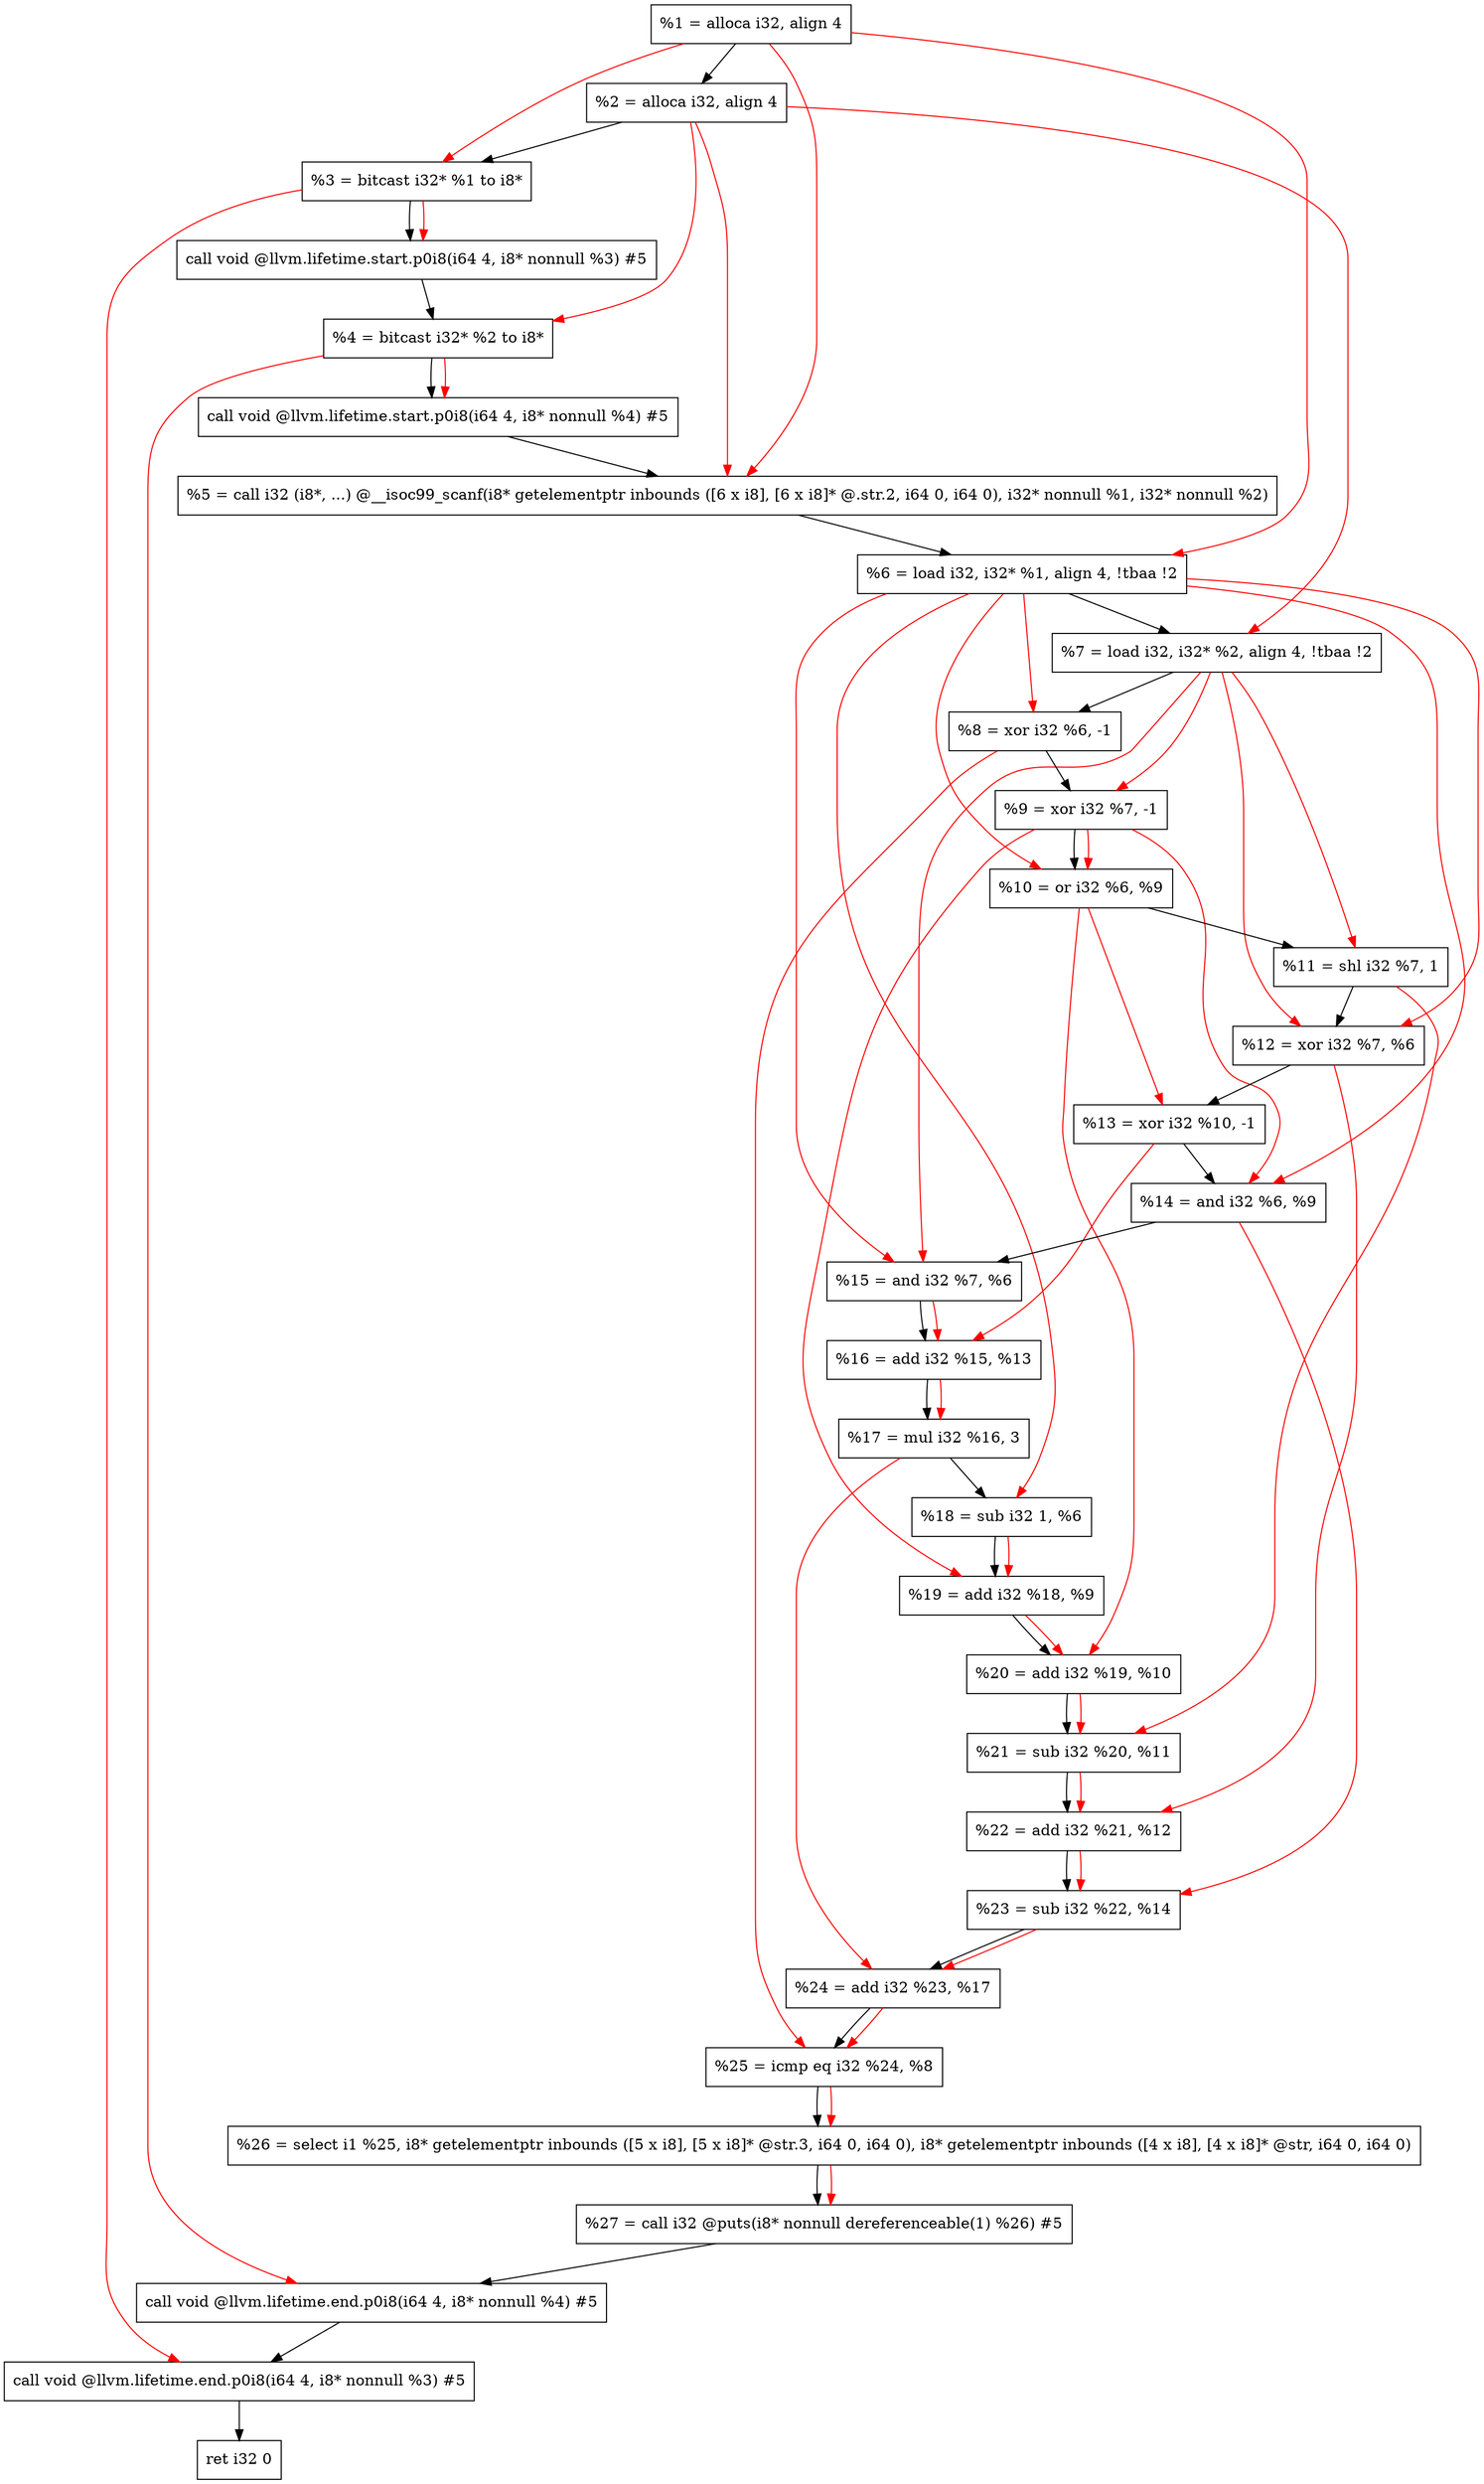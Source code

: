 digraph "DFG for'main' function" {
	Node0x10bf908[shape=record, label="  %1 = alloca i32, align 4"];
	Node0x10bf988[shape=record, label="  %2 = alloca i32, align 4"];
	Node0x10bfa18[shape=record, label="  %3 = bitcast i32* %1 to i8*"];
	Node0x10bfe78[shape=record, label="  call void @llvm.lifetime.start.p0i8(i64 4, i8* nonnull %3) #5"];
	Node0x10bff58[shape=record, label="  %4 = bitcast i32* %2 to i8*"];
	Node0x10c0078[shape=record, label="  call void @llvm.lifetime.start.p0i8(i64 4, i8* nonnull %4) #5"];
	Node0x10c02b0[shape=record, label="  %5 = call i32 (i8*, ...) @__isoc99_scanf(i8* getelementptr inbounds ([6 x i8], [6 x i8]* @.str.2, i64 0, i64 0), i32* nonnull %1, i32* nonnull %2)"];
	Node0x10c0368[shape=record, label="  %6 = load i32, i32* %1, align 4, !tbaa !2"];
	Node0x10c12d8[shape=record, label="  %7 = load i32, i32* %2, align 4, !tbaa !2"];
	Node0x10c1960[shape=record, label="  %8 = xor i32 %6, -1"];
	Node0x10c19d0[shape=record, label="  %9 = xor i32 %7, -1"];
	Node0x10c1a40[shape=record, label="  %10 = or i32 %6, %9"];
	Node0x10c1ab0[shape=record, label="  %11 = shl i32 %7, 1"];
	Node0x10c1b20[shape=record, label="  %12 = xor i32 %7, %6"];
	Node0x10c1b90[shape=record, label="  %13 = xor i32 %10, -1"];
	Node0x10c1c00[shape=record, label="  %14 = and i32 %6, %9"];
	Node0x10c1c70[shape=record, label="  %15 = and i32 %7, %6"];
	Node0x10c1ce0[shape=record, label="  %16 = add i32 %15, %13"];
	Node0x10c1d50[shape=record, label="  %17 = mul i32 %16, 3"];
	Node0x10c1dc0[shape=record, label="  %18 = sub i32 1, %6"];
	Node0x10c1e30[shape=record, label="  %19 = add i32 %18, %9"];
	Node0x10c1ea0[shape=record, label="  %20 = add i32 %19, %10"];
	Node0x10c1f10[shape=record, label="  %21 = sub i32 %20, %11"];
	Node0x10c1f80[shape=record, label="  %22 = add i32 %21, %12"];
	Node0x10c1ff0[shape=record, label="  %23 = sub i32 %22, %14"];
	Node0x10c2060[shape=record, label="  %24 = add i32 %23, %17"];
	Node0x10c20d0[shape=record, label="  %25 = icmp eq i32 %24, %8"];
	Node0x10609d8[shape=record, label="  %26 = select i1 %25, i8* getelementptr inbounds ([5 x i8], [5 x i8]* @str.3, i64 0, i64 0), i8* getelementptr inbounds ([4 x i8], [4 x i8]* @str, i64 0, i64 0)"];
	Node0x10c2160[shape=record, label="  %27 = call i32 @puts(i8* nonnull dereferenceable(1) %26) #5"];
	Node0x10c23b8[shape=record, label="  call void @llvm.lifetime.end.p0i8(i64 4, i8* nonnull %4) #5"];
	Node0x10c2518[shape=record, label="  call void @llvm.lifetime.end.p0i8(i64 4, i8* nonnull %3) #5"];
	Node0x10c25d8[shape=record, label="  ret i32 0"];
	Node0x10bf908 -> Node0x10bf988;
	Node0x10bf988 -> Node0x10bfa18;
	Node0x10bfa18 -> Node0x10bfe78;
	Node0x10bfe78 -> Node0x10bff58;
	Node0x10bff58 -> Node0x10c0078;
	Node0x10c0078 -> Node0x10c02b0;
	Node0x10c02b0 -> Node0x10c0368;
	Node0x10c0368 -> Node0x10c12d8;
	Node0x10c12d8 -> Node0x10c1960;
	Node0x10c1960 -> Node0x10c19d0;
	Node0x10c19d0 -> Node0x10c1a40;
	Node0x10c1a40 -> Node0x10c1ab0;
	Node0x10c1ab0 -> Node0x10c1b20;
	Node0x10c1b20 -> Node0x10c1b90;
	Node0x10c1b90 -> Node0x10c1c00;
	Node0x10c1c00 -> Node0x10c1c70;
	Node0x10c1c70 -> Node0x10c1ce0;
	Node0x10c1ce0 -> Node0x10c1d50;
	Node0x10c1d50 -> Node0x10c1dc0;
	Node0x10c1dc0 -> Node0x10c1e30;
	Node0x10c1e30 -> Node0x10c1ea0;
	Node0x10c1ea0 -> Node0x10c1f10;
	Node0x10c1f10 -> Node0x10c1f80;
	Node0x10c1f80 -> Node0x10c1ff0;
	Node0x10c1ff0 -> Node0x10c2060;
	Node0x10c2060 -> Node0x10c20d0;
	Node0x10c20d0 -> Node0x10609d8;
	Node0x10609d8 -> Node0x10c2160;
	Node0x10c2160 -> Node0x10c23b8;
	Node0x10c23b8 -> Node0x10c2518;
	Node0x10c2518 -> Node0x10c25d8;
edge [color=red]
	Node0x10bf908 -> Node0x10bfa18;
	Node0x10bfa18 -> Node0x10bfe78;
	Node0x10bf988 -> Node0x10bff58;
	Node0x10bff58 -> Node0x10c0078;
	Node0x10bf908 -> Node0x10c02b0;
	Node0x10bf988 -> Node0x10c02b0;
	Node0x10bf908 -> Node0x10c0368;
	Node0x10bf988 -> Node0x10c12d8;
	Node0x10c0368 -> Node0x10c1960;
	Node0x10c12d8 -> Node0x10c19d0;
	Node0x10c0368 -> Node0x10c1a40;
	Node0x10c19d0 -> Node0x10c1a40;
	Node0x10c12d8 -> Node0x10c1ab0;
	Node0x10c12d8 -> Node0x10c1b20;
	Node0x10c0368 -> Node0x10c1b20;
	Node0x10c1a40 -> Node0x10c1b90;
	Node0x10c0368 -> Node0x10c1c00;
	Node0x10c19d0 -> Node0x10c1c00;
	Node0x10c12d8 -> Node0x10c1c70;
	Node0x10c0368 -> Node0x10c1c70;
	Node0x10c1c70 -> Node0x10c1ce0;
	Node0x10c1b90 -> Node0x10c1ce0;
	Node0x10c1ce0 -> Node0x10c1d50;
	Node0x10c0368 -> Node0x10c1dc0;
	Node0x10c1dc0 -> Node0x10c1e30;
	Node0x10c19d0 -> Node0x10c1e30;
	Node0x10c1e30 -> Node0x10c1ea0;
	Node0x10c1a40 -> Node0x10c1ea0;
	Node0x10c1ea0 -> Node0x10c1f10;
	Node0x10c1ab0 -> Node0x10c1f10;
	Node0x10c1f10 -> Node0x10c1f80;
	Node0x10c1b20 -> Node0x10c1f80;
	Node0x10c1f80 -> Node0x10c1ff0;
	Node0x10c1c00 -> Node0x10c1ff0;
	Node0x10c1ff0 -> Node0x10c2060;
	Node0x10c1d50 -> Node0x10c2060;
	Node0x10c2060 -> Node0x10c20d0;
	Node0x10c1960 -> Node0x10c20d0;
	Node0x10c20d0 -> Node0x10609d8;
	Node0x10609d8 -> Node0x10c2160;
	Node0x10bff58 -> Node0x10c23b8;
	Node0x10bfa18 -> Node0x10c2518;
}
